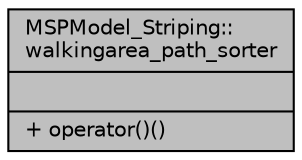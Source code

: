 digraph "MSPModel_Striping::walkingarea_path_sorter"
{
  edge [fontname="Helvetica",fontsize="10",labelfontname="Helvetica",labelfontsize="10"];
  node [fontname="Helvetica",fontsize="10",shape=record];
  Node1 [label="{MSPModel_Striping::\lwalkingarea_path_sorter\n||+ operator()()\l}",height=0.2,width=0.4,color="black", fillcolor="grey75", style="filled", fontcolor="black"];
}
